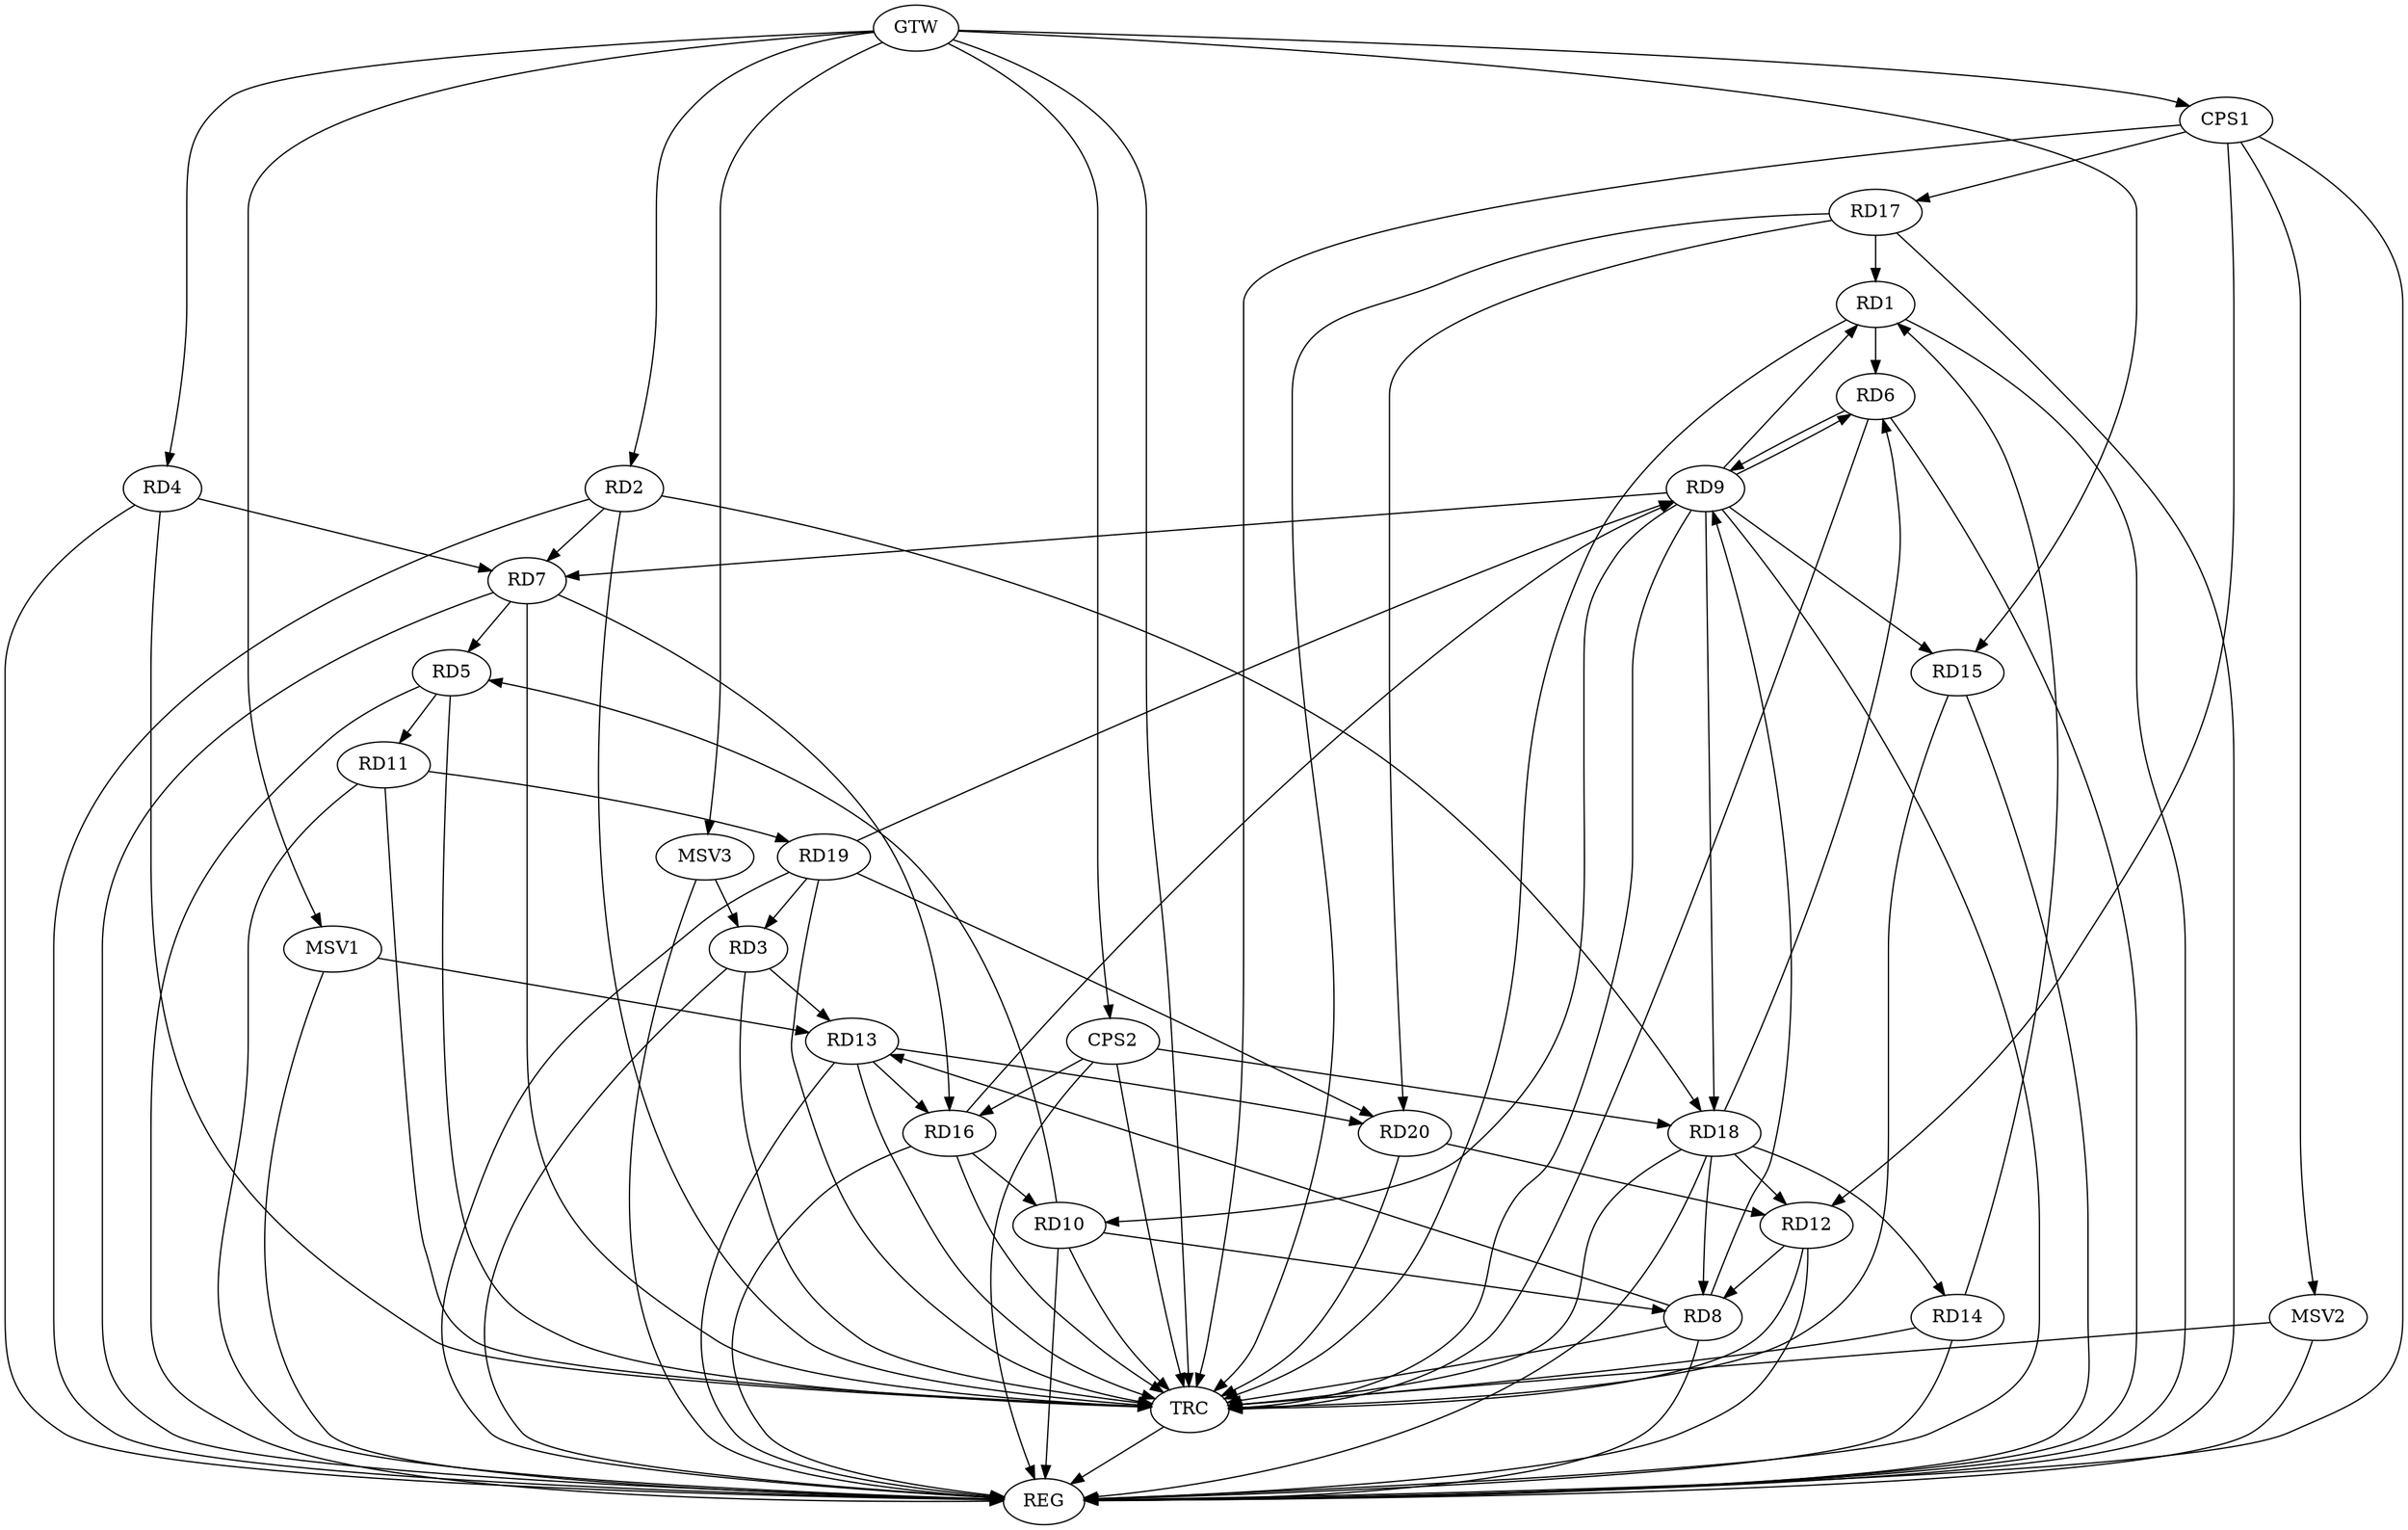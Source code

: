 strict digraph G {
  RD1 [ label="RD1" ];
  RD2 [ label="RD2" ];
  RD3 [ label="RD3" ];
  RD4 [ label="RD4" ];
  RD5 [ label="RD5" ];
  RD6 [ label="RD6" ];
  RD7 [ label="RD7" ];
  RD8 [ label="RD8" ];
  RD9 [ label="RD9" ];
  RD10 [ label="RD10" ];
  RD11 [ label="RD11" ];
  RD12 [ label="RD12" ];
  RD13 [ label="RD13" ];
  RD14 [ label="RD14" ];
  RD15 [ label="RD15" ];
  RD16 [ label="RD16" ];
  RD17 [ label="RD17" ];
  RD18 [ label="RD18" ];
  RD19 [ label="RD19" ];
  RD20 [ label="RD20" ];
  CPS1 [ label="CPS1" ];
  CPS2 [ label="CPS2" ];
  GTW [ label="GTW" ];
  REG [ label="REG" ];
  TRC [ label="TRC" ];
  MSV1 [ label="MSV1" ];
  MSV2 [ label="MSV2" ];
  MSV3 [ label="MSV3" ];
  RD1 -> RD6;
  RD9 -> RD1;
  RD14 -> RD1;
  RD17 -> RD1;
  RD2 -> RD7;
  RD2 -> RD18;
  RD3 -> RD13;
  RD19 -> RD3;
  RD4 -> RD7;
  RD7 -> RD5;
  RD10 -> RD5;
  RD5 -> RD11;
  RD6 -> RD9;
  RD9 -> RD6;
  RD18 -> RD6;
  RD9 -> RD7;
  RD7 -> RD16;
  RD8 -> RD9;
  RD10 -> RD8;
  RD12 -> RD8;
  RD8 -> RD13;
  RD18 -> RD8;
  RD9 -> RD10;
  RD16 -> RD9;
  RD19 -> RD9;
  RD16 -> RD10;
  RD11 -> RD19;
  RD18 -> RD12;
  RD20 -> RD12;
  RD13 -> RD16;
  RD13 -> RD20;
  RD18 -> RD14;
  RD17 -> RD20;
  RD19 -> RD20;
  CPS1 -> RD17;
  CPS1 -> RD12;
  CPS2 -> RD18;
  CPS2 -> RD16;
  GTW -> RD2;
  GTW -> RD4;
  GTW -> RD15;
  GTW -> CPS1;
  GTW -> CPS2;
  RD1 -> REG;
  RD2 -> REG;
  RD3 -> REG;
  RD4 -> REG;
  RD5 -> REG;
  RD6 -> REG;
  RD7 -> REG;
  RD8 -> REG;
  RD9 -> REG;
  RD10 -> REG;
  RD11 -> REG;
  RD12 -> REG;
  RD13 -> REG;
  RD14 -> REG;
  RD15 -> REG;
  RD16 -> REG;
  RD17 -> REG;
  RD18 -> REG;
  RD19 -> REG;
  CPS1 -> REG;
  CPS2 -> REG;
  RD1 -> TRC;
  RD2 -> TRC;
  RD3 -> TRC;
  RD4 -> TRC;
  RD5 -> TRC;
  RD6 -> TRC;
  RD7 -> TRC;
  RD8 -> TRC;
  RD9 -> TRC;
  RD10 -> TRC;
  RD11 -> TRC;
  RD12 -> TRC;
  RD13 -> TRC;
  RD14 -> TRC;
  RD15 -> TRC;
  RD16 -> TRC;
  RD17 -> TRC;
  RD18 -> TRC;
  RD19 -> TRC;
  RD20 -> TRC;
  CPS1 -> TRC;
  CPS2 -> TRC;
  GTW -> TRC;
  TRC -> REG;
  RD9 -> RD18;
  RD9 -> RD15;
  MSV1 -> RD13;
  GTW -> MSV1;
  MSV1 -> REG;
  CPS1 -> MSV2;
  MSV2 -> REG;
  MSV2 -> TRC;
  MSV3 -> RD3;
  GTW -> MSV3;
  MSV3 -> REG;
}
